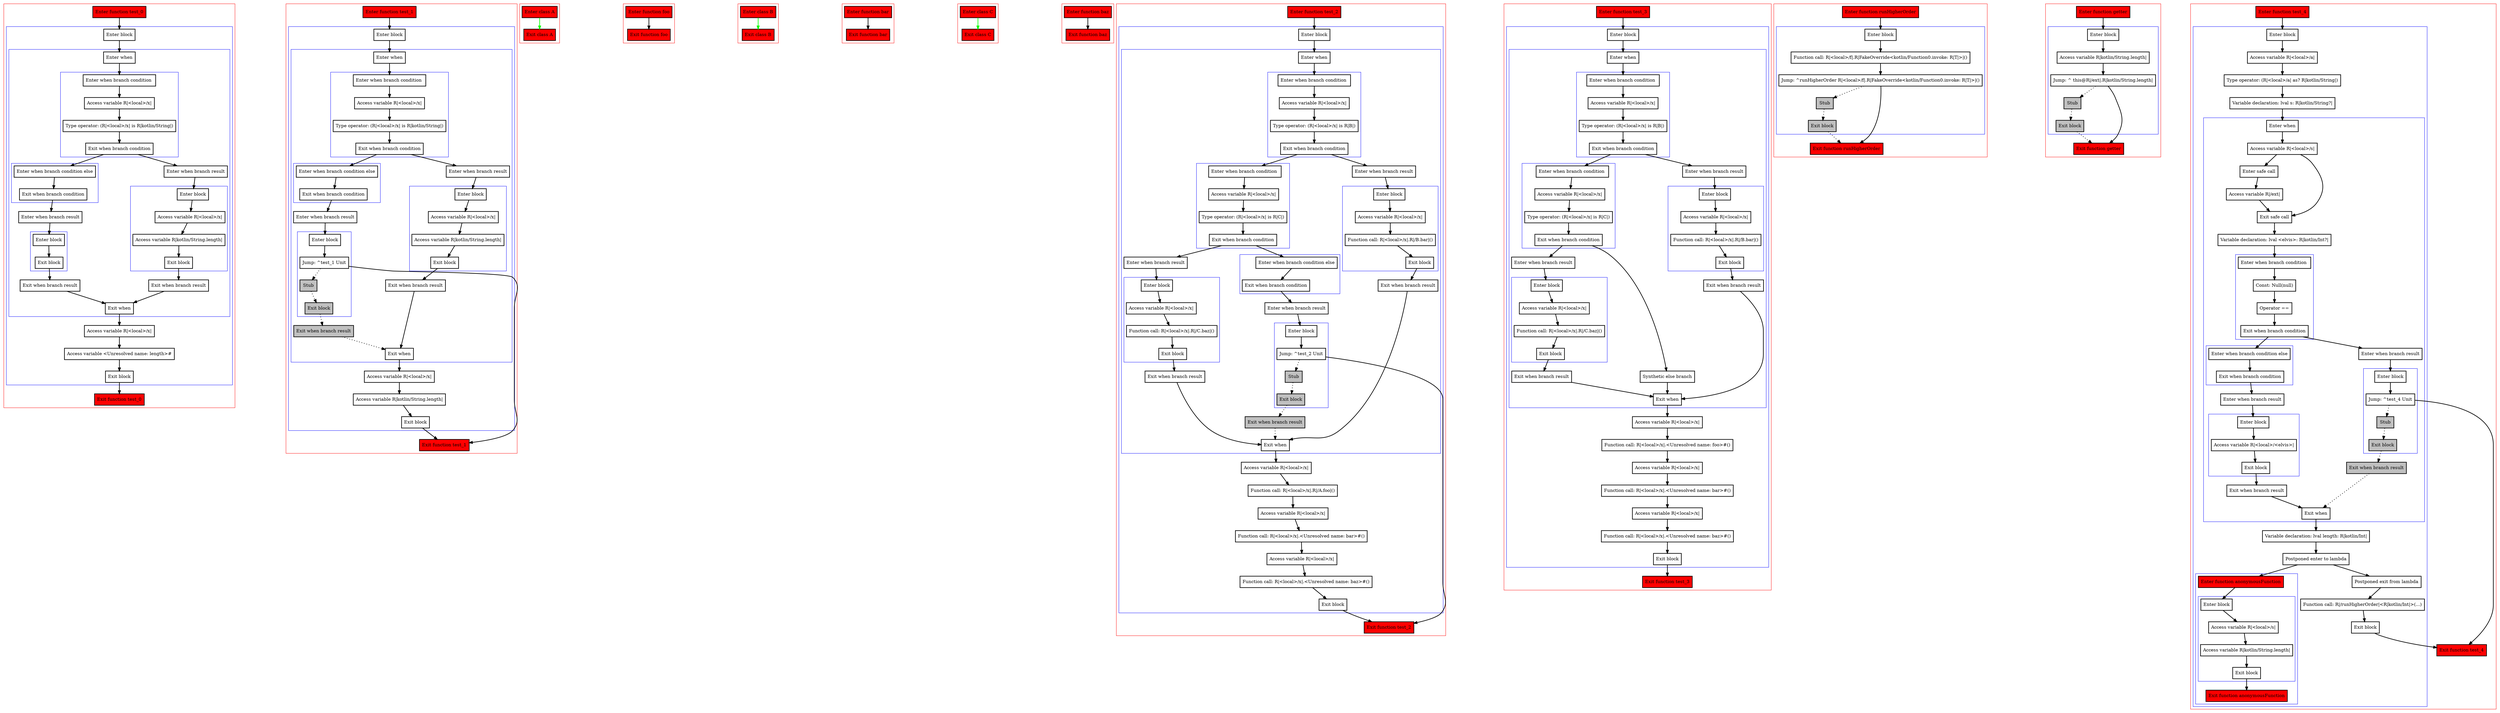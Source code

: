 digraph returns_kt {
    graph [nodesep=3]
    node [shape=box penwidth=2]
    edge [penwidth=2]

    subgraph cluster_0 {
        color=red
        0 [label="Enter function test_0" style="filled" fillcolor=red];
        subgraph cluster_1 {
            color=blue
            1 [label="Enter block"];
            subgraph cluster_2 {
                color=blue
                2 [label="Enter when"];
                subgraph cluster_3 {
                    color=blue
                    3 [label="Enter when branch condition "];
                    4 [label="Access variable R|<local>/x|"];
                    5 [label="Type operator: (R|<local>/x| is R|kotlin/String|)"];
                    6 [label="Exit when branch condition"];
                }
                subgraph cluster_4 {
                    color=blue
                    7 [label="Enter when branch condition else"];
                    8 [label="Exit when branch condition"];
                }
                9 [label="Enter when branch result"];
                subgraph cluster_5 {
                    color=blue
                    10 [label="Enter block"];
                    11 [label="Exit block"];
                }
                12 [label="Exit when branch result"];
                13 [label="Enter when branch result"];
                subgraph cluster_6 {
                    color=blue
                    14 [label="Enter block"];
                    15 [label="Access variable R|<local>/x|"];
                    16 [label="Access variable R|kotlin/String.length|"];
                    17 [label="Exit block"];
                }
                18 [label="Exit when branch result"];
                19 [label="Exit when"];
            }
            20 [label="Access variable R|<local>/x|"];
            21 [label="Access variable <Unresolved name: length>#"];
            22 [label="Exit block"];
        }
        23 [label="Exit function test_0" style="filled" fillcolor=red];
    }
    0 -> {1};
    1 -> {2};
    2 -> {3};
    3 -> {4};
    4 -> {5};
    5 -> {6};
    6 -> {13 7};
    7 -> {8};
    8 -> {9};
    9 -> {10};
    10 -> {11};
    11 -> {12};
    12 -> {19};
    13 -> {14};
    14 -> {15};
    15 -> {16};
    16 -> {17};
    17 -> {18};
    18 -> {19};
    19 -> {20};
    20 -> {21};
    21 -> {22};
    22 -> {23};

    subgraph cluster_7 {
        color=red
        24 [label="Enter function test_1" style="filled" fillcolor=red];
        subgraph cluster_8 {
            color=blue
            25 [label="Enter block"];
            subgraph cluster_9 {
                color=blue
                26 [label="Enter when"];
                subgraph cluster_10 {
                    color=blue
                    27 [label="Enter when branch condition "];
                    28 [label="Access variable R|<local>/x|"];
                    29 [label="Type operator: (R|<local>/x| is R|kotlin/String|)"];
                    30 [label="Exit when branch condition"];
                }
                subgraph cluster_11 {
                    color=blue
                    31 [label="Enter when branch condition else"];
                    32 [label="Exit when branch condition"];
                }
                33 [label="Enter when branch result"];
                subgraph cluster_12 {
                    color=blue
                    34 [label="Enter block"];
                    35 [label="Jump: ^test_1 Unit"];
                    36 [label="Stub" style="filled" fillcolor=gray];
                    37 [label="Exit block" style="filled" fillcolor=gray];
                }
                38 [label="Exit when branch result" style="filled" fillcolor=gray];
                39 [label="Enter when branch result"];
                subgraph cluster_13 {
                    color=blue
                    40 [label="Enter block"];
                    41 [label="Access variable R|<local>/x|"];
                    42 [label="Access variable R|kotlin/String.length|"];
                    43 [label="Exit block"];
                }
                44 [label="Exit when branch result"];
                45 [label="Exit when"];
            }
            46 [label="Access variable R|<local>/x|"];
            47 [label="Access variable R|kotlin/String.length|"];
            48 [label="Exit block"];
        }
        49 [label="Exit function test_1" style="filled" fillcolor=red];
    }
    24 -> {25};
    25 -> {26};
    26 -> {27};
    27 -> {28};
    28 -> {29};
    29 -> {30};
    30 -> {39 31};
    31 -> {32};
    32 -> {33};
    33 -> {34};
    34 -> {35};
    35 -> {49};
    35 -> {36} [style=dotted];
    36 -> {37} [style=dotted];
    37 -> {38} [style=dotted];
    38 -> {45} [style=dotted];
    39 -> {40};
    40 -> {41};
    41 -> {42};
    42 -> {43};
    43 -> {44};
    44 -> {45};
    45 -> {46};
    46 -> {47};
    47 -> {48};
    48 -> {49};

    subgraph cluster_14 {
        color=red
        50 [label="Enter class A" style="filled" fillcolor=red];
        51 [label="Exit class A" style="filled" fillcolor=red];
    }
    50 -> {51} [color=green];

    subgraph cluster_15 {
        color=red
        52 [label="Enter function foo" style="filled" fillcolor=red];
        53 [label="Exit function foo" style="filled" fillcolor=red];
    }
    52 -> {53};

    subgraph cluster_16 {
        color=red
        54 [label="Enter class B" style="filled" fillcolor=red];
        55 [label="Exit class B" style="filled" fillcolor=red];
    }
    54 -> {55} [color=green];

    subgraph cluster_17 {
        color=red
        56 [label="Enter function bar" style="filled" fillcolor=red];
        57 [label="Exit function bar" style="filled" fillcolor=red];
    }
    56 -> {57};

    subgraph cluster_18 {
        color=red
        58 [label="Enter class C" style="filled" fillcolor=red];
        59 [label="Exit class C" style="filled" fillcolor=red];
    }
    58 -> {59} [color=green];

    subgraph cluster_19 {
        color=red
        60 [label="Enter function baz" style="filled" fillcolor=red];
        61 [label="Exit function baz" style="filled" fillcolor=red];
    }
    60 -> {61};

    subgraph cluster_20 {
        color=red
        62 [label="Enter function test_2" style="filled" fillcolor=red];
        subgraph cluster_21 {
            color=blue
            63 [label="Enter block"];
            subgraph cluster_22 {
                color=blue
                64 [label="Enter when"];
                subgraph cluster_23 {
                    color=blue
                    65 [label="Enter when branch condition "];
                    66 [label="Access variable R|<local>/x|"];
                    67 [label="Type operator: (R|<local>/x| is R|B|)"];
                    68 [label="Exit when branch condition"];
                }
                subgraph cluster_24 {
                    color=blue
                    69 [label="Enter when branch condition "];
                    70 [label="Access variable R|<local>/x|"];
                    71 [label="Type operator: (R|<local>/x| is R|C|)"];
                    72 [label="Exit when branch condition"];
                }
                subgraph cluster_25 {
                    color=blue
                    73 [label="Enter when branch condition else"];
                    74 [label="Exit when branch condition"];
                }
                75 [label="Enter when branch result"];
                subgraph cluster_26 {
                    color=blue
                    76 [label="Enter block"];
                    77 [label="Jump: ^test_2 Unit"];
                    78 [label="Stub" style="filled" fillcolor=gray];
                    79 [label="Exit block" style="filled" fillcolor=gray];
                }
                80 [label="Exit when branch result" style="filled" fillcolor=gray];
                81 [label="Enter when branch result"];
                subgraph cluster_27 {
                    color=blue
                    82 [label="Enter block"];
                    83 [label="Access variable R|<local>/x|"];
                    84 [label="Function call: R|<local>/x|.R|/C.baz|()"];
                    85 [label="Exit block"];
                }
                86 [label="Exit when branch result"];
                87 [label="Enter when branch result"];
                subgraph cluster_28 {
                    color=blue
                    88 [label="Enter block"];
                    89 [label="Access variable R|<local>/x|"];
                    90 [label="Function call: R|<local>/x|.R|/B.bar|()"];
                    91 [label="Exit block"];
                }
                92 [label="Exit when branch result"];
                93 [label="Exit when"];
            }
            94 [label="Access variable R|<local>/x|"];
            95 [label="Function call: R|<local>/x|.R|/A.foo|()"];
            96 [label="Access variable R|<local>/x|"];
            97 [label="Function call: R|<local>/x|.<Unresolved name: bar>#()"];
            98 [label="Access variable R|<local>/x|"];
            99 [label="Function call: R|<local>/x|.<Unresolved name: baz>#()"];
            100 [label="Exit block"];
        }
        101 [label="Exit function test_2" style="filled" fillcolor=red];
    }
    62 -> {63};
    63 -> {64};
    64 -> {65};
    65 -> {66};
    66 -> {67};
    67 -> {68};
    68 -> {87 69};
    69 -> {70};
    70 -> {71};
    71 -> {72};
    72 -> {81 73};
    73 -> {74};
    74 -> {75};
    75 -> {76};
    76 -> {77};
    77 -> {101};
    77 -> {78} [style=dotted];
    78 -> {79} [style=dotted];
    79 -> {80} [style=dotted];
    80 -> {93} [style=dotted];
    81 -> {82};
    82 -> {83};
    83 -> {84};
    84 -> {85};
    85 -> {86};
    86 -> {93};
    87 -> {88};
    88 -> {89};
    89 -> {90};
    90 -> {91};
    91 -> {92};
    92 -> {93};
    93 -> {94};
    94 -> {95};
    95 -> {96};
    96 -> {97};
    97 -> {98};
    98 -> {99};
    99 -> {100};
    100 -> {101};

    subgraph cluster_29 {
        color=red
        102 [label="Enter function test_3" style="filled" fillcolor=red];
        subgraph cluster_30 {
            color=blue
            103 [label="Enter block"];
            subgraph cluster_31 {
                color=blue
                104 [label="Enter when"];
                subgraph cluster_32 {
                    color=blue
                    105 [label="Enter when branch condition "];
                    106 [label="Access variable R|<local>/x|"];
                    107 [label="Type operator: (R|<local>/x| is R|B|)"];
                    108 [label="Exit when branch condition"];
                }
                subgraph cluster_33 {
                    color=blue
                    109 [label="Enter when branch condition "];
                    110 [label="Access variable R|<local>/x|"];
                    111 [label="Type operator: (R|<local>/x| is R|C|)"];
                    112 [label="Exit when branch condition"];
                }
                113 [label="Synthetic else branch"];
                114 [label="Enter when branch result"];
                subgraph cluster_34 {
                    color=blue
                    115 [label="Enter block"];
                    116 [label="Access variable R|<local>/x|"];
                    117 [label="Function call: R|<local>/x|.R|/C.baz|()"];
                    118 [label="Exit block"];
                }
                119 [label="Exit when branch result"];
                120 [label="Enter when branch result"];
                subgraph cluster_35 {
                    color=blue
                    121 [label="Enter block"];
                    122 [label="Access variable R|<local>/x|"];
                    123 [label="Function call: R|<local>/x|.R|/B.bar|()"];
                    124 [label="Exit block"];
                }
                125 [label="Exit when branch result"];
                126 [label="Exit when"];
            }
            127 [label="Access variable R|<local>/x|"];
            128 [label="Function call: R|<local>/x|.<Unresolved name: foo>#()"];
            129 [label="Access variable R|<local>/x|"];
            130 [label="Function call: R|<local>/x|.<Unresolved name: bar>#()"];
            131 [label="Access variable R|<local>/x|"];
            132 [label="Function call: R|<local>/x|.<Unresolved name: baz>#()"];
            133 [label="Exit block"];
        }
        134 [label="Exit function test_3" style="filled" fillcolor=red];
    }
    102 -> {103};
    103 -> {104};
    104 -> {105};
    105 -> {106};
    106 -> {107};
    107 -> {108};
    108 -> {120 109};
    109 -> {110};
    110 -> {111};
    111 -> {112};
    112 -> {114 113};
    113 -> {126};
    114 -> {115};
    115 -> {116};
    116 -> {117};
    117 -> {118};
    118 -> {119};
    119 -> {126};
    120 -> {121};
    121 -> {122};
    122 -> {123};
    123 -> {124};
    124 -> {125};
    125 -> {126};
    126 -> {127};
    127 -> {128};
    128 -> {129};
    129 -> {130};
    130 -> {131};
    131 -> {132};
    132 -> {133};
    133 -> {134};

    subgraph cluster_36 {
        color=red
        135 [label="Enter function runHigherOrder" style="filled" fillcolor=red];
        subgraph cluster_37 {
            color=blue
            136 [label="Enter block"];
            137 [label="Function call: R|<local>/f|.R|FakeOverride<kotlin/Function0.invoke: R|T|>|()"];
            138 [label="Jump: ^runHigherOrder R|<local>/f|.R|FakeOverride<kotlin/Function0.invoke: R|T|>|()"];
            139 [label="Stub" style="filled" fillcolor=gray];
            140 [label="Exit block" style="filled" fillcolor=gray];
        }
        141 [label="Exit function runHigherOrder" style="filled" fillcolor=red];
    }
    135 -> {136};
    136 -> {137};
    137 -> {138};
    138 -> {141};
    138 -> {139} [style=dotted];
    139 -> {140} [style=dotted];
    140 -> {141} [style=dotted];

    subgraph cluster_38 {
        color=red
        142 [label="Enter function getter" style="filled" fillcolor=red];
        subgraph cluster_39 {
            color=blue
            143 [label="Enter block"];
            144 [label="Access variable R|kotlin/String.length|"];
            145 [label="Jump: ^ this@R|/ext|.R|kotlin/String.length|"];
            146 [label="Stub" style="filled" fillcolor=gray];
            147 [label="Exit block" style="filled" fillcolor=gray];
        }
        148 [label="Exit function getter" style="filled" fillcolor=red];
    }
    142 -> {143};
    143 -> {144};
    144 -> {145};
    145 -> {148};
    145 -> {146} [style=dotted];
    146 -> {147} [style=dotted];
    147 -> {148} [style=dotted];

    subgraph cluster_40 {
        color=red
        149 [label="Enter function test_4" style="filled" fillcolor=red];
        subgraph cluster_41 {
            color=blue
            150 [label="Enter block"];
            151 [label="Access variable R|<local>/a|"];
            152 [label="Type operator: (R|<local>/a| as? R|kotlin/String|)"];
            153 [label="Variable declaration: lval s: R|kotlin/String?|"];
            subgraph cluster_42 {
                color=blue
                154 [label="Enter when"];
                155 [label="Access variable R|<local>/s|"];
                156 [label="Enter safe call"];
                157 [label="Access variable R|/ext|"];
                158 [label="Exit safe call"];
                159 [label="Variable declaration: lval <elvis>: R|kotlin/Int?|"];
                subgraph cluster_43 {
                    color=blue
                    160 [label="Enter when branch condition "];
                    161 [label="Const: Null(null)"];
                    162 [label="Operator =="];
                    163 [label="Exit when branch condition"];
                }
                subgraph cluster_44 {
                    color=blue
                    164 [label="Enter when branch condition else"];
                    165 [label="Exit when branch condition"];
                }
                166 [label="Enter when branch result"];
                subgraph cluster_45 {
                    color=blue
                    167 [label="Enter block"];
                    168 [label="Access variable R|<local>/<elvis>|"];
                    169 [label="Exit block"];
                }
                170 [label="Exit when branch result"];
                171 [label="Enter when branch result"];
                subgraph cluster_46 {
                    color=blue
                    172 [label="Enter block"];
                    173 [label="Jump: ^test_4 Unit"];
                    174 [label="Stub" style="filled" fillcolor=gray];
                    175 [label="Exit block" style="filled" fillcolor=gray];
                }
                176 [label="Exit when branch result" style="filled" fillcolor=gray];
                177 [label="Exit when"];
            }
            178 [label="Variable declaration: lval length: R|kotlin/Int|"];
            179 [label="Postponed enter to lambda"];
            subgraph cluster_47 {
                color=blue
                184 [label="Enter function anonymousFunction" style="filled" fillcolor=red];
                subgraph cluster_48 {
                    color=blue
                    185 [label="Enter block"];
                    186 [label="Access variable R|<local>/s|"];
                    187 [label="Access variable R|kotlin/String.length|"];
                    188 [label="Exit block"];
                }
                189 [label="Exit function anonymousFunction" style="filled" fillcolor=red];
            }
            180 [label="Postponed exit from lambda"];
            181 [label="Function call: R|/runHigherOrder|<R|kotlin/Int|>(...)"];
            182 [label="Exit block"];
        }
        183 [label="Exit function test_4" style="filled" fillcolor=red];
    }
    149 -> {150};
    150 -> {151};
    151 -> {152};
    152 -> {153};
    153 -> {154};
    154 -> {155};
    155 -> {156 158};
    156 -> {157};
    157 -> {158};
    158 -> {159};
    159 -> {160};
    160 -> {161};
    161 -> {162};
    162 -> {163};
    163 -> {171 164};
    164 -> {165};
    165 -> {166};
    166 -> {167};
    167 -> {168};
    168 -> {169};
    169 -> {170};
    170 -> {177};
    171 -> {172};
    172 -> {173};
    173 -> {183};
    173 -> {174} [style=dotted];
    174 -> {175} [style=dotted];
    175 -> {176} [style=dotted];
    176 -> {177} [style=dotted];
    177 -> {178};
    178 -> {179};
    179 -> {180 184};
    180 -> {181};
    181 -> {182};
    182 -> {183};
    184 -> {185};
    185 -> {186};
    186 -> {187};
    187 -> {188};
    188 -> {189};

}
